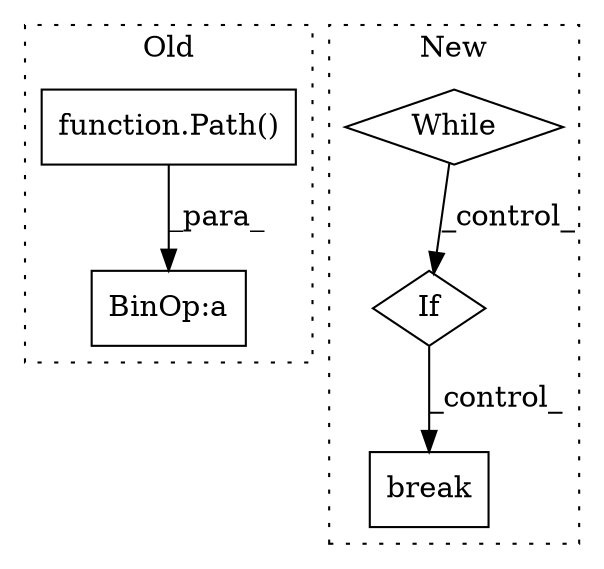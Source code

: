 digraph G {
subgraph cluster0 {
1 [label="function.Path()" a="75" s="38337,38352" l="5,1" shape="box"];
4 [label="BinOp:a" a="82" s="39159" l="34" shape="box"];
label = "Old";
style="dotted";
}
subgraph cluster1 {
2 [label="While" a="52" s="41110,41131" l="5,10" shape="diamond"];
3 [label="If" a="96" s="41173" l="3" shape="diamond"];
5 [label="break" a="94" s="41255" l="5" shape="box"];
label = "New";
style="dotted";
}
1 -> 4 [label="_para_"];
2 -> 3 [label="_control_"];
3 -> 5 [label="_control_"];
}
